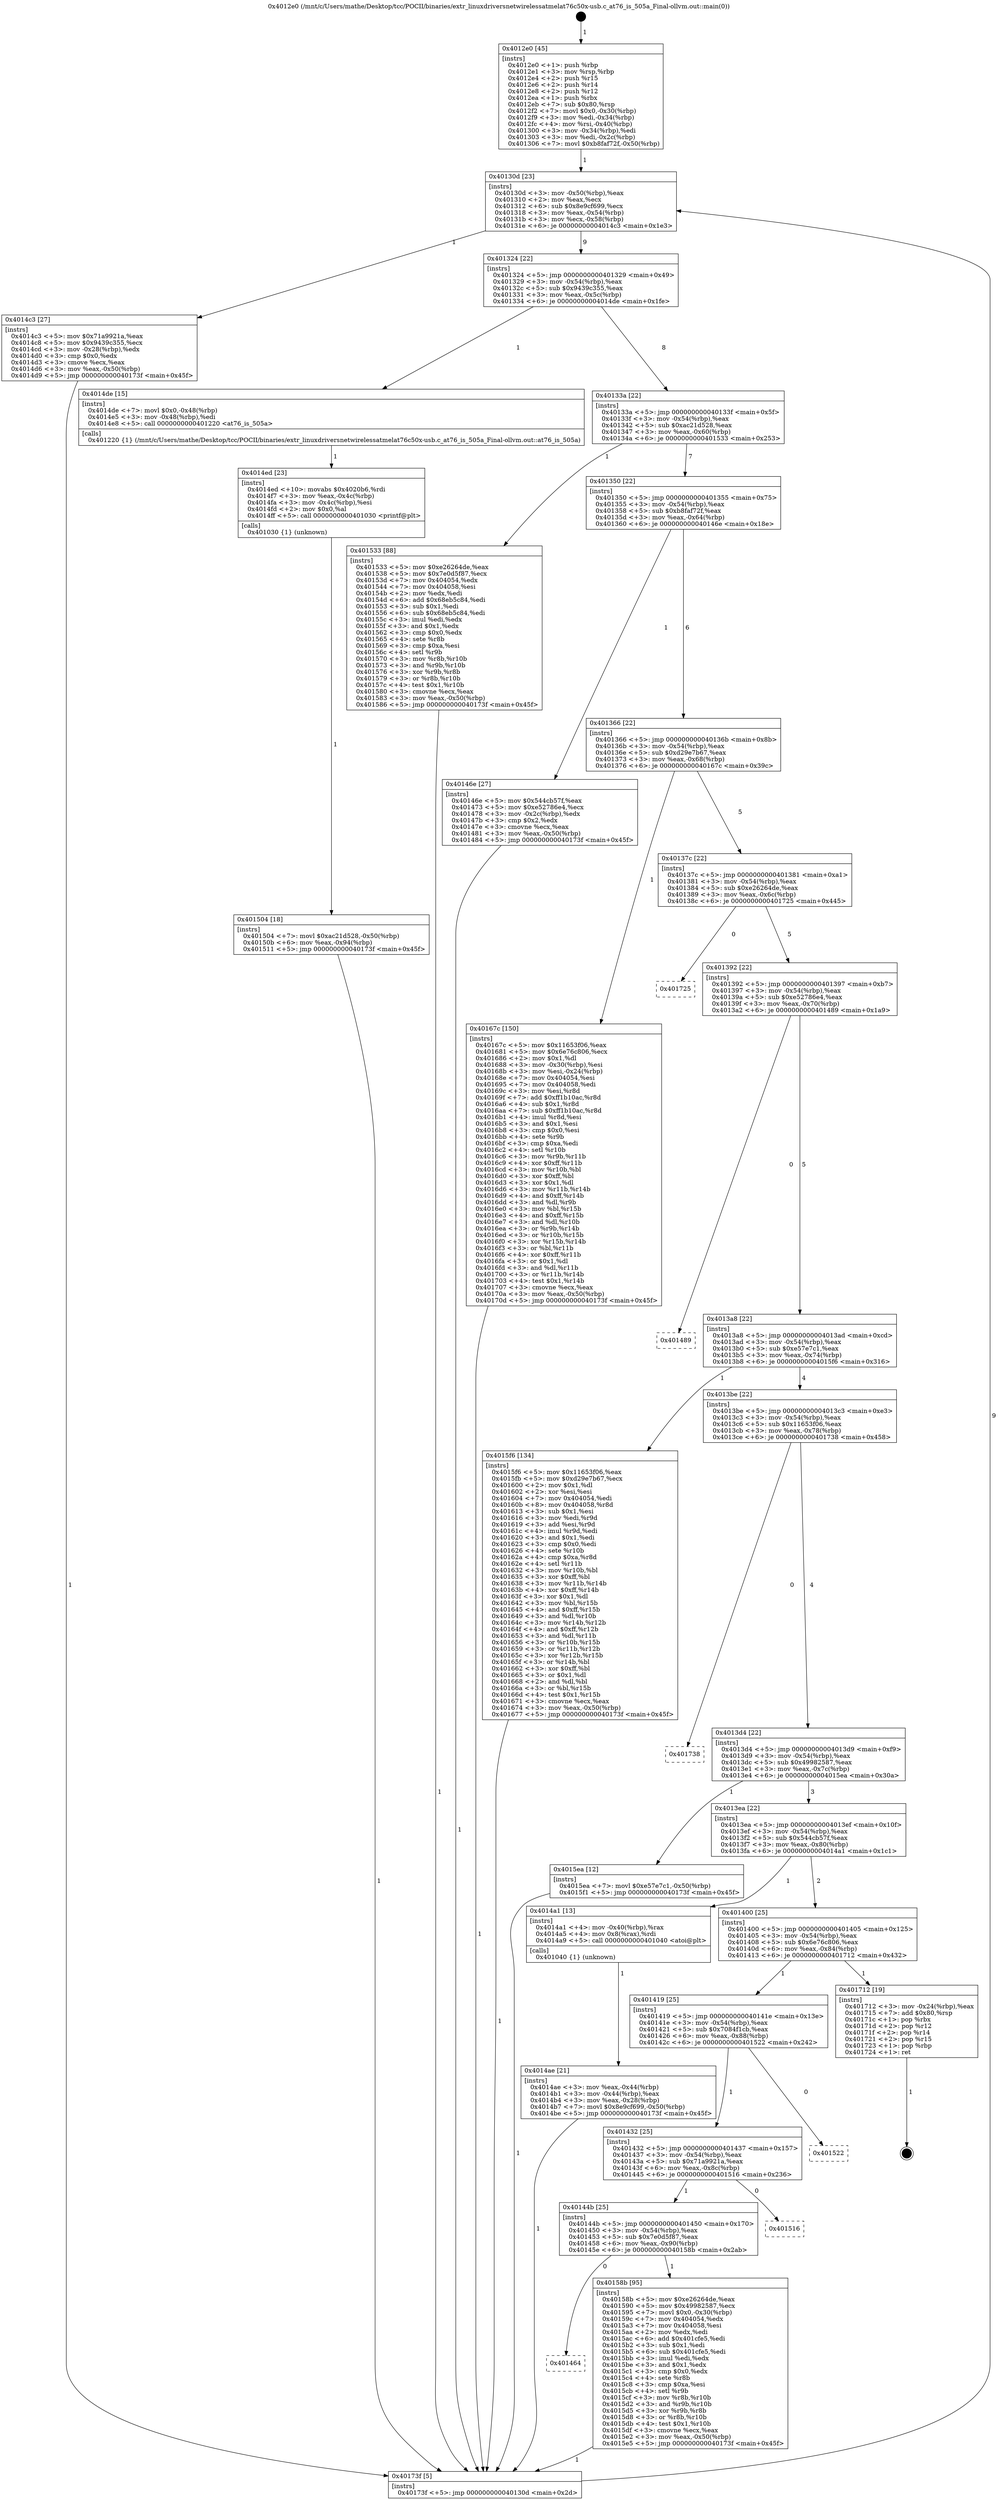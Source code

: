 digraph "0x4012e0" {
  label = "0x4012e0 (/mnt/c/Users/mathe/Desktop/tcc/POCII/binaries/extr_linuxdriversnetwirelessatmelat76c50x-usb.c_at76_is_505a_Final-ollvm.out::main(0))"
  labelloc = "t"
  node[shape=record]

  Entry [label="",width=0.3,height=0.3,shape=circle,fillcolor=black,style=filled]
  "0x40130d" [label="{
     0x40130d [23]\l
     | [instrs]\l
     &nbsp;&nbsp;0x40130d \<+3\>: mov -0x50(%rbp),%eax\l
     &nbsp;&nbsp;0x401310 \<+2\>: mov %eax,%ecx\l
     &nbsp;&nbsp;0x401312 \<+6\>: sub $0x8e9cf699,%ecx\l
     &nbsp;&nbsp;0x401318 \<+3\>: mov %eax,-0x54(%rbp)\l
     &nbsp;&nbsp;0x40131b \<+3\>: mov %ecx,-0x58(%rbp)\l
     &nbsp;&nbsp;0x40131e \<+6\>: je 00000000004014c3 \<main+0x1e3\>\l
  }"]
  "0x4014c3" [label="{
     0x4014c3 [27]\l
     | [instrs]\l
     &nbsp;&nbsp;0x4014c3 \<+5\>: mov $0x71a9921a,%eax\l
     &nbsp;&nbsp;0x4014c8 \<+5\>: mov $0x9439c355,%ecx\l
     &nbsp;&nbsp;0x4014cd \<+3\>: mov -0x28(%rbp),%edx\l
     &nbsp;&nbsp;0x4014d0 \<+3\>: cmp $0x0,%edx\l
     &nbsp;&nbsp;0x4014d3 \<+3\>: cmove %ecx,%eax\l
     &nbsp;&nbsp;0x4014d6 \<+3\>: mov %eax,-0x50(%rbp)\l
     &nbsp;&nbsp;0x4014d9 \<+5\>: jmp 000000000040173f \<main+0x45f\>\l
  }"]
  "0x401324" [label="{
     0x401324 [22]\l
     | [instrs]\l
     &nbsp;&nbsp;0x401324 \<+5\>: jmp 0000000000401329 \<main+0x49\>\l
     &nbsp;&nbsp;0x401329 \<+3\>: mov -0x54(%rbp),%eax\l
     &nbsp;&nbsp;0x40132c \<+5\>: sub $0x9439c355,%eax\l
     &nbsp;&nbsp;0x401331 \<+3\>: mov %eax,-0x5c(%rbp)\l
     &nbsp;&nbsp;0x401334 \<+6\>: je 00000000004014de \<main+0x1fe\>\l
  }"]
  Exit [label="",width=0.3,height=0.3,shape=circle,fillcolor=black,style=filled,peripheries=2]
  "0x4014de" [label="{
     0x4014de [15]\l
     | [instrs]\l
     &nbsp;&nbsp;0x4014de \<+7\>: movl $0x0,-0x48(%rbp)\l
     &nbsp;&nbsp;0x4014e5 \<+3\>: mov -0x48(%rbp),%edi\l
     &nbsp;&nbsp;0x4014e8 \<+5\>: call 0000000000401220 \<at76_is_505a\>\l
     | [calls]\l
     &nbsp;&nbsp;0x401220 \{1\} (/mnt/c/Users/mathe/Desktop/tcc/POCII/binaries/extr_linuxdriversnetwirelessatmelat76c50x-usb.c_at76_is_505a_Final-ollvm.out::at76_is_505a)\l
  }"]
  "0x40133a" [label="{
     0x40133a [22]\l
     | [instrs]\l
     &nbsp;&nbsp;0x40133a \<+5\>: jmp 000000000040133f \<main+0x5f\>\l
     &nbsp;&nbsp;0x40133f \<+3\>: mov -0x54(%rbp),%eax\l
     &nbsp;&nbsp;0x401342 \<+5\>: sub $0xac21d528,%eax\l
     &nbsp;&nbsp;0x401347 \<+3\>: mov %eax,-0x60(%rbp)\l
     &nbsp;&nbsp;0x40134a \<+6\>: je 0000000000401533 \<main+0x253\>\l
  }"]
  "0x401464" [label="{
     0x401464\l
  }", style=dashed]
  "0x401533" [label="{
     0x401533 [88]\l
     | [instrs]\l
     &nbsp;&nbsp;0x401533 \<+5\>: mov $0xe26264de,%eax\l
     &nbsp;&nbsp;0x401538 \<+5\>: mov $0x7e0d5f87,%ecx\l
     &nbsp;&nbsp;0x40153d \<+7\>: mov 0x404054,%edx\l
     &nbsp;&nbsp;0x401544 \<+7\>: mov 0x404058,%esi\l
     &nbsp;&nbsp;0x40154b \<+2\>: mov %edx,%edi\l
     &nbsp;&nbsp;0x40154d \<+6\>: add $0x68eb5c84,%edi\l
     &nbsp;&nbsp;0x401553 \<+3\>: sub $0x1,%edi\l
     &nbsp;&nbsp;0x401556 \<+6\>: sub $0x68eb5c84,%edi\l
     &nbsp;&nbsp;0x40155c \<+3\>: imul %edi,%edx\l
     &nbsp;&nbsp;0x40155f \<+3\>: and $0x1,%edx\l
     &nbsp;&nbsp;0x401562 \<+3\>: cmp $0x0,%edx\l
     &nbsp;&nbsp;0x401565 \<+4\>: sete %r8b\l
     &nbsp;&nbsp;0x401569 \<+3\>: cmp $0xa,%esi\l
     &nbsp;&nbsp;0x40156c \<+4\>: setl %r9b\l
     &nbsp;&nbsp;0x401570 \<+3\>: mov %r8b,%r10b\l
     &nbsp;&nbsp;0x401573 \<+3\>: and %r9b,%r10b\l
     &nbsp;&nbsp;0x401576 \<+3\>: xor %r9b,%r8b\l
     &nbsp;&nbsp;0x401579 \<+3\>: or %r8b,%r10b\l
     &nbsp;&nbsp;0x40157c \<+4\>: test $0x1,%r10b\l
     &nbsp;&nbsp;0x401580 \<+3\>: cmovne %ecx,%eax\l
     &nbsp;&nbsp;0x401583 \<+3\>: mov %eax,-0x50(%rbp)\l
     &nbsp;&nbsp;0x401586 \<+5\>: jmp 000000000040173f \<main+0x45f\>\l
  }"]
  "0x401350" [label="{
     0x401350 [22]\l
     | [instrs]\l
     &nbsp;&nbsp;0x401350 \<+5\>: jmp 0000000000401355 \<main+0x75\>\l
     &nbsp;&nbsp;0x401355 \<+3\>: mov -0x54(%rbp),%eax\l
     &nbsp;&nbsp;0x401358 \<+5\>: sub $0xb8faf72f,%eax\l
     &nbsp;&nbsp;0x40135d \<+3\>: mov %eax,-0x64(%rbp)\l
     &nbsp;&nbsp;0x401360 \<+6\>: je 000000000040146e \<main+0x18e\>\l
  }"]
  "0x40158b" [label="{
     0x40158b [95]\l
     | [instrs]\l
     &nbsp;&nbsp;0x40158b \<+5\>: mov $0xe26264de,%eax\l
     &nbsp;&nbsp;0x401590 \<+5\>: mov $0x49982587,%ecx\l
     &nbsp;&nbsp;0x401595 \<+7\>: movl $0x0,-0x30(%rbp)\l
     &nbsp;&nbsp;0x40159c \<+7\>: mov 0x404054,%edx\l
     &nbsp;&nbsp;0x4015a3 \<+7\>: mov 0x404058,%esi\l
     &nbsp;&nbsp;0x4015aa \<+2\>: mov %edx,%edi\l
     &nbsp;&nbsp;0x4015ac \<+6\>: add $0x401cfe5,%edi\l
     &nbsp;&nbsp;0x4015b2 \<+3\>: sub $0x1,%edi\l
     &nbsp;&nbsp;0x4015b5 \<+6\>: sub $0x401cfe5,%edi\l
     &nbsp;&nbsp;0x4015bb \<+3\>: imul %edi,%edx\l
     &nbsp;&nbsp;0x4015be \<+3\>: and $0x1,%edx\l
     &nbsp;&nbsp;0x4015c1 \<+3\>: cmp $0x0,%edx\l
     &nbsp;&nbsp;0x4015c4 \<+4\>: sete %r8b\l
     &nbsp;&nbsp;0x4015c8 \<+3\>: cmp $0xa,%esi\l
     &nbsp;&nbsp;0x4015cb \<+4\>: setl %r9b\l
     &nbsp;&nbsp;0x4015cf \<+3\>: mov %r8b,%r10b\l
     &nbsp;&nbsp;0x4015d2 \<+3\>: and %r9b,%r10b\l
     &nbsp;&nbsp;0x4015d5 \<+3\>: xor %r9b,%r8b\l
     &nbsp;&nbsp;0x4015d8 \<+3\>: or %r8b,%r10b\l
     &nbsp;&nbsp;0x4015db \<+4\>: test $0x1,%r10b\l
     &nbsp;&nbsp;0x4015df \<+3\>: cmovne %ecx,%eax\l
     &nbsp;&nbsp;0x4015e2 \<+3\>: mov %eax,-0x50(%rbp)\l
     &nbsp;&nbsp;0x4015e5 \<+5\>: jmp 000000000040173f \<main+0x45f\>\l
  }"]
  "0x40146e" [label="{
     0x40146e [27]\l
     | [instrs]\l
     &nbsp;&nbsp;0x40146e \<+5\>: mov $0x544cb57f,%eax\l
     &nbsp;&nbsp;0x401473 \<+5\>: mov $0xe52786e4,%ecx\l
     &nbsp;&nbsp;0x401478 \<+3\>: mov -0x2c(%rbp),%edx\l
     &nbsp;&nbsp;0x40147b \<+3\>: cmp $0x2,%edx\l
     &nbsp;&nbsp;0x40147e \<+3\>: cmovne %ecx,%eax\l
     &nbsp;&nbsp;0x401481 \<+3\>: mov %eax,-0x50(%rbp)\l
     &nbsp;&nbsp;0x401484 \<+5\>: jmp 000000000040173f \<main+0x45f\>\l
  }"]
  "0x401366" [label="{
     0x401366 [22]\l
     | [instrs]\l
     &nbsp;&nbsp;0x401366 \<+5\>: jmp 000000000040136b \<main+0x8b\>\l
     &nbsp;&nbsp;0x40136b \<+3\>: mov -0x54(%rbp),%eax\l
     &nbsp;&nbsp;0x40136e \<+5\>: sub $0xd29e7b67,%eax\l
     &nbsp;&nbsp;0x401373 \<+3\>: mov %eax,-0x68(%rbp)\l
     &nbsp;&nbsp;0x401376 \<+6\>: je 000000000040167c \<main+0x39c\>\l
  }"]
  "0x40173f" [label="{
     0x40173f [5]\l
     | [instrs]\l
     &nbsp;&nbsp;0x40173f \<+5\>: jmp 000000000040130d \<main+0x2d\>\l
  }"]
  "0x4012e0" [label="{
     0x4012e0 [45]\l
     | [instrs]\l
     &nbsp;&nbsp;0x4012e0 \<+1\>: push %rbp\l
     &nbsp;&nbsp;0x4012e1 \<+3\>: mov %rsp,%rbp\l
     &nbsp;&nbsp;0x4012e4 \<+2\>: push %r15\l
     &nbsp;&nbsp;0x4012e6 \<+2\>: push %r14\l
     &nbsp;&nbsp;0x4012e8 \<+2\>: push %r12\l
     &nbsp;&nbsp;0x4012ea \<+1\>: push %rbx\l
     &nbsp;&nbsp;0x4012eb \<+7\>: sub $0x80,%rsp\l
     &nbsp;&nbsp;0x4012f2 \<+7\>: movl $0x0,-0x30(%rbp)\l
     &nbsp;&nbsp;0x4012f9 \<+3\>: mov %edi,-0x34(%rbp)\l
     &nbsp;&nbsp;0x4012fc \<+4\>: mov %rsi,-0x40(%rbp)\l
     &nbsp;&nbsp;0x401300 \<+3\>: mov -0x34(%rbp),%edi\l
     &nbsp;&nbsp;0x401303 \<+3\>: mov %edi,-0x2c(%rbp)\l
     &nbsp;&nbsp;0x401306 \<+7\>: movl $0xb8faf72f,-0x50(%rbp)\l
  }"]
  "0x40144b" [label="{
     0x40144b [25]\l
     | [instrs]\l
     &nbsp;&nbsp;0x40144b \<+5\>: jmp 0000000000401450 \<main+0x170\>\l
     &nbsp;&nbsp;0x401450 \<+3\>: mov -0x54(%rbp),%eax\l
     &nbsp;&nbsp;0x401453 \<+5\>: sub $0x7e0d5f87,%eax\l
     &nbsp;&nbsp;0x401458 \<+6\>: mov %eax,-0x90(%rbp)\l
     &nbsp;&nbsp;0x40145e \<+6\>: je 000000000040158b \<main+0x2ab\>\l
  }"]
  "0x40167c" [label="{
     0x40167c [150]\l
     | [instrs]\l
     &nbsp;&nbsp;0x40167c \<+5\>: mov $0x11653f06,%eax\l
     &nbsp;&nbsp;0x401681 \<+5\>: mov $0x6e76c806,%ecx\l
     &nbsp;&nbsp;0x401686 \<+2\>: mov $0x1,%dl\l
     &nbsp;&nbsp;0x401688 \<+3\>: mov -0x30(%rbp),%esi\l
     &nbsp;&nbsp;0x40168b \<+3\>: mov %esi,-0x24(%rbp)\l
     &nbsp;&nbsp;0x40168e \<+7\>: mov 0x404054,%esi\l
     &nbsp;&nbsp;0x401695 \<+7\>: mov 0x404058,%edi\l
     &nbsp;&nbsp;0x40169c \<+3\>: mov %esi,%r8d\l
     &nbsp;&nbsp;0x40169f \<+7\>: add $0xff1b10ac,%r8d\l
     &nbsp;&nbsp;0x4016a6 \<+4\>: sub $0x1,%r8d\l
     &nbsp;&nbsp;0x4016aa \<+7\>: sub $0xff1b10ac,%r8d\l
     &nbsp;&nbsp;0x4016b1 \<+4\>: imul %r8d,%esi\l
     &nbsp;&nbsp;0x4016b5 \<+3\>: and $0x1,%esi\l
     &nbsp;&nbsp;0x4016b8 \<+3\>: cmp $0x0,%esi\l
     &nbsp;&nbsp;0x4016bb \<+4\>: sete %r9b\l
     &nbsp;&nbsp;0x4016bf \<+3\>: cmp $0xa,%edi\l
     &nbsp;&nbsp;0x4016c2 \<+4\>: setl %r10b\l
     &nbsp;&nbsp;0x4016c6 \<+3\>: mov %r9b,%r11b\l
     &nbsp;&nbsp;0x4016c9 \<+4\>: xor $0xff,%r11b\l
     &nbsp;&nbsp;0x4016cd \<+3\>: mov %r10b,%bl\l
     &nbsp;&nbsp;0x4016d0 \<+3\>: xor $0xff,%bl\l
     &nbsp;&nbsp;0x4016d3 \<+3\>: xor $0x1,%dl\l
     &nbsp;&nbsp;0x4016d6 \<+3\>: mov %r11b,%r14b\l
     &nbsp;&nbsp;0x4016d9 \<+4\>: and $0xff,%r14b\l
     &nbsp;&nbsp;0x4016dd \<+3\>: and %dl,%r9b\l
     &nbsp;&nbsp;0x4016e0 \<+3\>: mov %bl,%r15b\l
     &nbsp;&nbsp;0x4016e3 \<+4\>: and $0xff,%r15b\l
     &nbsp;&nbsp;0x4016e7 \<+3\>: and %dl,%r10b\l
     &nbsp;&nbsp;0x4016ea \<+3\>: or %r9b,%r14b\l
     &nbsp;&nbsp;0x4016ed \<+3\>: or %r10b,%r15b\l
     &nbsp;&nbsp;0x4016f0 \<+3\>: xor %r15b,%r14b\l
     &nbsp;&nbsp;0x4016f3 \<+3\>: or %bl,%r11b\l
     &nbsp;&nbsp;0x4016f6 \<+4\>: xor $0xff,%r11b\l
     &nbsp;&nbsp;0x4016fa \<+3\>: or $0x1,%dl\l
     &nbsp;&nbsp;0x4016fd \<+3\>: and %dl,%r11b\l
     &nbsp;&nbsp;0x401700 \<+3\>: or %r11b,%r14b\l
     &nbsp;&nbsp;0x401703 \<+4\>: test $0x1,%r14b\l
     &nbsp;&nbsp;0x401707 \<+3\>: cmovne %ecx,%eax\l
     &nbsp;&nbsp;0x40170a \<+3\>: mov %eax,-0x50(%rbp)\l
     &nbsp;&nbsp;0x40170d \<+5\>: jmp 000000000040173f \<main+0x45f\>\l
  }"]
  "0x40137c" [label="{
     0x40137c [22]\l
     | [instrs]\l
     &nbsp;&nbsp;0x40137c \<+5\>: jmp 0000000000401381 \<main+0xa1\>\l
     &nbsp;&nbsp;0x401381 \<+3\>: mov -0x54(%rbp),%eax\l
     &nbsp;&nbsp;0x401384 \<+5\>: sub $0xe26264de,%eax\l
     &nbsp;&nbsp;0x401389 \<+3\>: mov %eax,-0x6c(%rbp)\l
     &nbsp;&nbsp;0x40138c \<+6\>: je 0000000000401725 \<main+0x445\>\l
  }"]
  "0x401516" [label="{
     0x401516\l
  }", style=dashed]
  "0x401725" [label="{
     0x401725\l
  }", style=dashed]
  "0x401392" [label="{
     0x401392 [22]\l
     | [instrs]\l
     &nbsp;&nbsp;0x401392 \<+5\>: jmp 0000000000401397 \<main+0xb7\>\l
     &nbsp;&nbsp;0x401397 \<+3\>: mov -0x54(%rbp),%eax\l
     &nbsp;&nbsp;0x40139a \<+5\>: sub $0xe52786e4,%eax\l
     &nbsp;&nbsp;0x40139f \<+3\>: mov %eax,-0x70(%rbp)\l
     &nbsp;&nbsp;0x4013a2 \<+6\>: je 0000000000401489 \<main+0x1a9\>\l
  }"]
  "0x401432" [label="{
     0x401432 [25]\l
     | [instrs]\l
     &nbsp;&nbsp;0x401432 \<+5\>: jmp 0000000000401437 \<main+0x157\>\l
     &nbsp;&nbsp;0x401437 \<+3\>: mov -0x54(%rbp),%eax\l
     &nbsp;&nbsp;0x40143a \<+5\>: sub $0x71a9921a,%eax\l
     &nbsp;&nbsp;0x40143f \<+6\>: mov %eax,-0x8c(%rbp)\l
     &nbsp;&nbsp;0x401445 \<+6\>: je 0000000000401516 \<main+0x236\>\l
  }"]
  "0x401489" [label="{
     0x401489\l
  }", style=dashed]
  "0x4013a8" [label="{
     0x4013a8 [22]\l
     | [instrs]\l
     &nbsp;&nbsp;0x4013a8 \<+5\>: jmp 00000000004013ad \<main+0xcd\>\l
     &nbsp;&nbsp;0x4013ad \<+3\>: mov -0x54(%rbp),%eax\l
     &nbsp;&nbsp;0x4013b0 \<+5\>: sub $0xe57e7c1,%eax\l
     &nbsp;&nbsp;0x4013b5 \<+3\>: mov %eax,-0x74(%rbp)\l
     &nbsp;&nbsp;0x4013b8 \<+6\>: je 00000000004015f6 \<main+0x316\>\l
  }"]
  "0x401522" [label="{
     0x401522\l
  }", style=dashed]
  "0x4015f6" [label="{
     0x4015f6 [134]\l
     | [instrs]\l
     &nbsp;&nbsp;0x4015f6 \<+5\>: mov $0x11653f06,%eax\l
     &nbsp;&nbsp;0x4015fb \<+5\>: mov $0xd29e7b67,%ecx\l
     &nbsp;&nbsp;0x401600 \<+2\>: mov $0x1,%dl\l
     &nbsp;&nbsp;0x401602 \<+2\>: xor %esi,%esi\l
     &nbsp;&nbsp;0x401604 \<+7\>: mov 0x404054,%edi\l
     &nbsp;&nbsp;0x40160b \<+8\>: mov 0x404058,%r8d\l
     &nbsp;&nbsp;0x401613 \<+3\>: sub $0x1,%esi\l
     &nbsp;&nbsp;0x401616 \<+3\>: mov %edi,%r9d\l
     &nbsp;&nbsp;0x401619 \<+3\>: add %esi,%r9d\l
     &nbsp;&nbsp;0x40161c \<+4\>: imul %r9d,%edi\l
     &nbsp;&nbsp;0x401620 \<+3\>: and $0x1,%edi\l
     &nbsp;&nbsp;0x401623 \<+3\>: cmp $0x0,%edi\l
     &nbsp;&nbsp;0x401626 \<+4\>: sete %r10b\l
     &nbsp;&nbsp;0x40162a \<+4\>: cmp $0xa,%r8d\l
     &nbsp;&nbsp;0x40162e \<+4\>: setl %r11b\l
     &nbsp;&nbsp;0x401632 \<+3\>: mov %r10b,%bl\l
     &nbsp;&nbsp;0x401635 \<+3\>: xor $0xff,%bl\l
     &nbsp;&nbsp;0x401638 \<+3\>: mov %r11b,%r14b\l
     &nbsp;&nbsp;0x40163b \<+4\>: xor $0xff,%r14b\l
     &nbsp;&nbsp;0x40163f \<+3\>: xor $0x1,%dl\l
     &nbsp;&nbsp;0x401642 \<+3\>: mov %bl,%r15b\l
     &nbsp;&nbsp;0x401645 \<+4\>: and $0xff,%r15b\l
     &nbsp;&nbsp;0x401649 \<+3\>: and %dl,%r10b\l
     &nbsp;&nbsp;0x40164c \<+3\>: mov %r14b,%r12b\l
     &nbsp;&nbsp;0x40164f \<+4\>: and $0xff,%r12b\l
     &nbsp;&nbsp;0x401653 \<+3\>: and %dl,%r11b\l
     &nbsp;&nbsp;0x401656 \<+3\>: or %r10b,%r15b\l
     &nbsp;&nbsp;0x401659 \<+3\>: or %r11b,%r12b\l
     &nbsp;&nbsp;0x40165c \<+3\>: xor %r12b,%r15b\l
     &nbsp;&nbsp;0x40165f \<+3\>: or %r14b,%bl\l
     &nbsp;&nbsp;0x401662 \<+3\>: xor $0xff,%bl\l
     &nbsp;&nbsp;0x401665 \<+3\>: or $0x1,%dl\l
     &nbsp;&nbsp;0x401668 \<+2\>: and %dl,%bl\l
     &nbsp;&nbsp;0x40166a \<+3\>: or %bl,%r15b\l
     &nbsp;&nbsp;0x40166d \<+4\>: test $0x1,%r15b\l
     &nbsp;&nbsp;0x401671 \<+3\>: cmovne %ecx,%eax\l
     &nbsp;&nbsp;0x401674 \<+3\>: mov %eax,-0x50(%rbp)\l
     &nbsp;&nbsp;0x401677 \<+5\>: jmp 000000000040173f \<main+0x45f\>\l
  }"]
  "0x4013be" [label="{
     0x4013be [22]\l
     | [instrs]\l
     &nbsp;&nbsp;0x4013be \<+5\>: jmp 00000000004013c3 \<main+0xe3\>\l
     &nbsp;&nbsp;0x4013c3 \<+3\>: mov -0x54(%rbp),%eax\l
     &nbsp;&nbsp;0x4013c6 \<+5\>: sub $0x11653f06,%eax\l
     &nbsp;&nbsp;0x4013cb \<+3\>: mov %eax,-0x78(%rbp)\l
     &nbsp;&nbsp;0x4013ce \<+6\>: je 0000000000401738 \<main+0x458\>\l
  }"]
  "0x401419" [label="{
     0x401419 [25]\l
     | [instrs]\l
     &nbsp;&nbsp;0x401419 \<+5\>: jmp 000000000040141e \<main+0x13e\>\l
     &nbsp;&nbsp;0x40141e \<+3\>: mov -0x54(%rbp),%eax\l
     &nbsp;&nbsp;0x401421 \<+5\>: sub $0x7084f1cb,%eax\l
     &nbsp;&nbsp;0x401426 \<+6\>: mov %eax,-0x88(%rbp)\l
     &nbsp;&nbsp;0x40142c \<+6\>: je 0000000000401522 \<main+0x242\>\l
  }"]
  "0x401738" [label="{
     0x401738\l
  }", style=dashed]
  "0x4013d4" [label="{
     0x4013d4 [22]\l
     | [instrs]\l
     &nbsp;&nbsp;0x4013d4 \<+5\>: jmp 00000000004013d9 \<main+0xf9\>\l
     &nbsp;&nbsp;0x4013d9 \<+3\>: mov -0x54(%rbp),%eax\l
     &nbsp;&nbsp;0x4013dc \<+5\>: sub $0x49982587,%eax\l
     &nbsp;&nbsp;0x4013e1 \<+3\>: mov %eax,-0x7c(%rbp)\l
     &nbsp;&nbsp;0x4013e4 \<+6\>: je 00000000004015ea \<main+0x30a\>\l
  }"]
  "0x401712" [label="{
     0x401712 [19]\l
     | [instrs]\l
     &nbsp;&nbsp;0x401712 \<+3\>: mov -0x24(%rbp),%eax\l
     &nbsp;&nbsp;0x401715 \<+7\>: add $0x80,%rsp\l
     &nbsp;&nbsp;0x40171c \<+1\>: pop %rbx\l
     &nbsp;&nbsp;0x40171d \<+2\>: pop %r12\l
     &nbsp;&nbsp;0x40171f \<+2\>: pop %r14\l
     &nbsp;&nbsp;0x401721 \<+2\>: pop %r15\l
     &nbsp;&nbsp;0x401723 \<+1\>: pop %rbp\l
     &nbsp;&nbsp;0x401724 \<+1\>: ret\l
  }"]
  "0x4015ea" [label="{
     0x4015ea [12]\l
     | [instrs]\l
     &nbsp;&nbsp;0x4015ea \<+7\>: movl $0xe57e7c1,-0x50(%rbp)\l
     &nbsp;&nbsp;0x4015f1 \<+5\>: jmp 000000000040173f \<main+0x45f\>\l
  }"]
  "0x4013ea" [label="{
     0x4013ea [22]\l
     | [instrs]\l
     &nbsp;&nbsp;0x4013ea \<+5\>: jmp 00000000004013ef \<main+0x10f\>\l
     &nbsp;&nbsp;0x4013ef \<+3\>: mov -0x54(%rbp),%eax\l
     &nbsp;&nbsp;0x4013f2 \<+5\>: sub $0x544cb57f,%eax\l
     &nbsp;&nbsp;0x4013f7 \<+3\>: mov %eax,-0x80(%rbp)\l
     &nbsp;&nbsp;0x4013fa \<+6\>: je 00000000004014a1 \<main+0x1c1\>\l
  }"]
  "0x401504" [label="{
     0x401504 [18]\l
     | [instrs]\l
     &nbsp;&nbsp;0x401504 \<+7\>: movl $0xac21d528,-0x50(%rbp)\l
     &nbsp;&nbsp;0x40150b \<+6\>: mov %eax,-0x94(%rbp)\l
     &nbsp;&nbsp;0x401511 \<+5\>: jmp 000000000040173f \<main+0x45f\>\l
  }"]
  "0x4014a1" [label="{
     0x4014a1 [13]\l
     | [instrs]\l
     &nbsp;&nbsp;0x4014a1 \<+4\>: mov -0x40(%rbp),%rax\l
     &nbsp;&nbsp;0x4014a5 \<+4\>: mov 0x8(%rax),%rdi\l
     &nbsp;&nbsp;0x4014a9 \<+5\>: call 0000000000401040 \<atoi@plt\>\l
     | [calls]\l
     &nbsp;&nbsp;0x401040 \{1\} (unknown)\l
  }"]
  "0x401400" [label="{
     0x401400 [25]\l
     | [instrs]\l
     &nbsp;&nbsp;0x401400 \<+5\>: jmp 0000000000401405 \<main+0x125\>\l
     &nbsp;&nbsp;0x401405 \<+3\>: mov -0x54(%rbp),%eax\l
     &nbsp;&nbsp;0x401408 \<+5\>: sub $0x6e76c806,%eax\l
     &nbsp;&nbsp;0x40140d \<+6\>: mov %eax,-0x84(%rbp)\l
     &nbsp;&nbsp;0x401413 \<+6\>: je 0000000000401712 \<main+0x432\>\l
  }"]
  "0x4014ae" [label="{
     0x4014ae [21]\l
     | [instrs]\l
     &nbsp;&nbsp;0x4014ae \<+3\>: mov %eax,-0x44(%rbp)\l
     &nbsp;&nbsp;0x4014b1 \<+3\>: mov -0x44(%rbp),%eax\l
     &nbsp;&nbsp;0x4014b4 \<+3\>: mov %eax,-0x28(%rbp)\l
     &nbsp;&nbsp;0x4014b7 \<+7\>: movl $0x8e9cf699,-0x50(%rbp)\l
     &nbsp;&nbsp;0x4014be \<+5\>: jmp 000000000040173f \<main+0x45f\>\l
  }"]
  "0x4014ed" [label="{
     0x4014ed [23]\l
     | [instrs]\l
     &nbsp;&nbsp;0x4014ed \<+10\>: movabs $0x4020b6,%rdi\l
     &nbsp;&nbsp;0x4014f7 \<+3\>: mov %eax,-0x4c(%rbp)\l
     &nbsp;&nbsp;0x4014fa \<+3\>: mov -0x4c(%rbp),%esi\l
     &nbsp;&nbsp;0x4014fd \<+2\>: mov $0x0,%al\l
     &nbsp;&nbsp;0x4014ff \<+5\>: call 0000000000401030 \<printf@plt\>\l
     | [calls]\l
     &nbsp;&nbsp;0x401030 \{1\} (unknown)\l
  }"]
  Entry -> "0x4012e0" [label=" 1"]
  "0x40130d" -> "0x4014c3" [label=" 1"]
  "0x40130d" -> "0x401324" [label=" 9"]
  "0x401712" -> Exit [label=" 1"]
  "0x401324" -> "0x4014de" [label=" 1"]
  "0x401324" -> "0x40133a" [label=" 8"]
  "0x40167c" -> "0x40173f" [label=" 1"]
  "0x40133a" -> "0x401533" [label=" 1"]
  "0x40133a" -> "0x401350" [label=" 7"]
  "0x4015f6" -> "0x40173f" [label=" 1"]
  "0x401350" -> "0x40146e" [label=" 1"]
  "0x401350" -> "0x401366" [label=" 6"]
  "0x40146e" -> "0x40173f" [label=" 1"]
  "0x4012e0" -> "0x40130d" [label=" 1"]
  "0x40173f" -> "0x40130d" [label=" 9"]
  "0x4015ea" -> "0x40173f" [label=" 1"]
  "0x401366" -> "0x40167c" [label=" 1"]
  "0x401366" -> "0x40137c" [label=" 5"]
  "0x40144b" -> "0x401464" [label=" 0"]
  "0x40137c" -> "0x401725" [label=" 0"]
  "0x40137c" -> "0x401392" [label=" 5"]
  "0x40144b" -> "0x40158b" [label=" 1"]
  "0x401392" -> "0x401489" [label=" 0"]
  "0x401392" -> "0x4013a8" [label=" 5"]
  "0x401432" -> "0x40144b" [label=" 1"]
  "0x4013a8" -> "0x4015f6" [label=" 1"]
  "0x4013a8" -> "0x4013be" [label=" 4"]
  "0x401432" -> "0x401516" [label=" 0"]
  "0x4013be" -> "0x401738" [label=" 0"]
  "0x4013be" -> "0x4013d4" [label=" 4"]
  "0x401419" -> "0x401432" [label=" 1"]
  "0x4013d4" -> "0x4015ea" [label=" 1"]
  "0x4013d4" -> "0x4013ea" [label=" 3"]
  "0x401419" -> "0x401522" [label=" 0"]
  "0x4013ea" -> "0x4014a1" [label=" 1"]
  "0x4013ea" -> "0x401400" [label=" 2"]
  "0x4014a1" -> "0x4014ae" [label=" 1"]
  "0x4014ae" -> "0x40173f" [label=" 1"]
  "0x4014c3" -> "0x40173f" [label=" 1"]
  "0x4014de" -> "0x4014ed" [label=" 1"]
  "0x4014ed" -> "0x401504" [label=" 1"]
  "0x401504" -> "0x40173f" [label=" 1"]
  "0x401533" -> "0x40173f" [label=" 1"]
  "0x40158b" -> "0x40173f" [label=" 1"]
  "0x401400" -> "0x401712" [label=" 1"]
  "0x401400" -> "0x401419" [label=" 1"]
}
